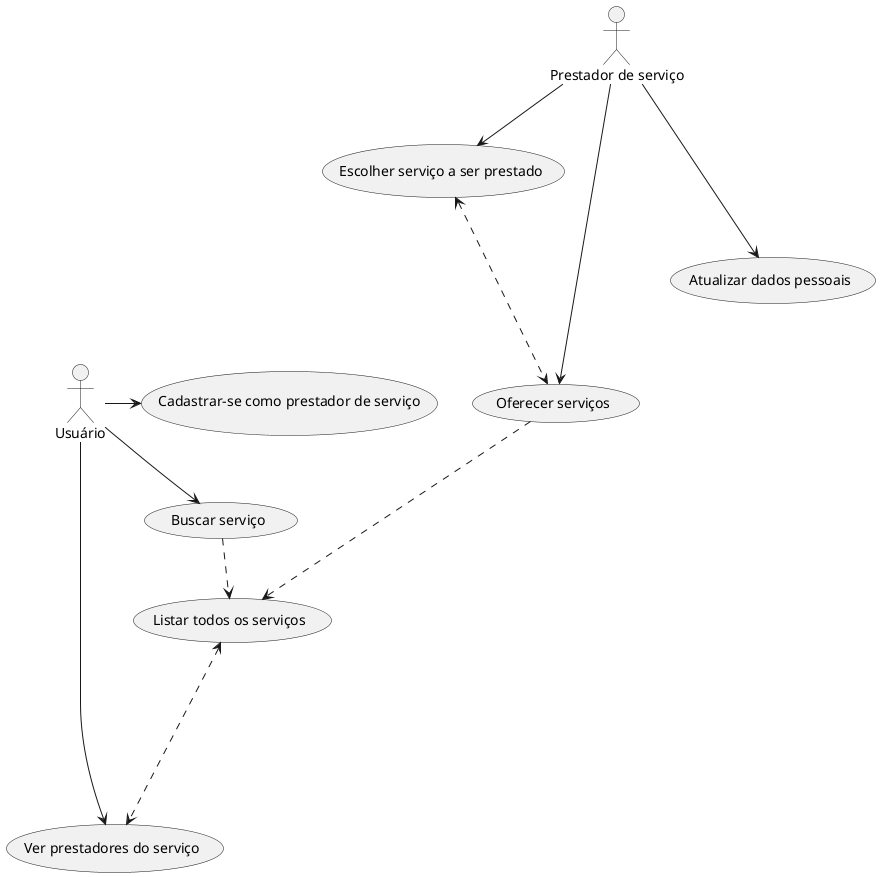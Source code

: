 @startuml

:Usuário: as user
:Prestador de serviço: as worker

(Listar todos os serviços) as services_list
(Buscar serviço) as search_service
(Ver prestadores do serviço) as view_workers
(Cadastrar-se como prestador de serviço) as sign_in
(Escolher serviço a ser prestado) as choose_service
(Oferecer serviços) as offer_service
(Atualizar dados pessoais) as update_personal_info

search_service ..> services_list

user --> view_workers
user -> sign_in
user --> search_service

services_list <....> view_workers

choose_service <...> offer_service

worker ---> offer_service
worker --> choose_service
worker ---> update_personal_info
offer_service ...> services_list

@enduml